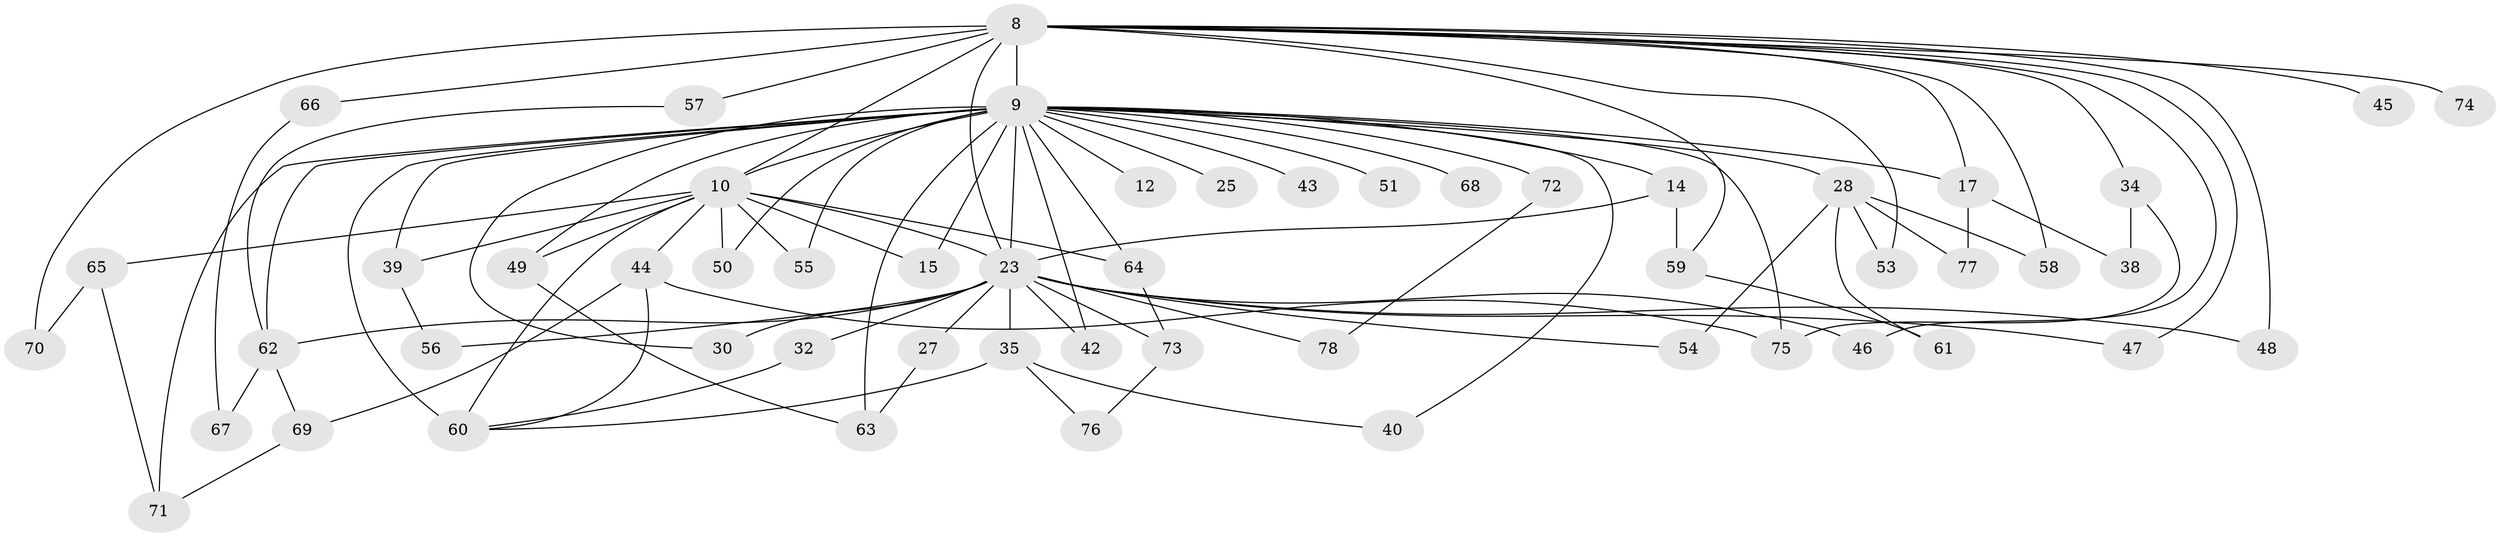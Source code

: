 // original degree distribution, {17: 0.01282051282051282, 26: 0.01282051282051282, 15: 0.02564102564102564, 12: 0.01282051282051282, 27: 0.01282051282051282, 14: 0.02564102564102564, 19: 0.01282051282051282, 18: 0.01282051282051282, 4: 0.0641025641025641, 2: 0.5128205128205128, 3: 0.24358974358974358, 7: 0.02564102564102564, 8: 0.01282051282051282, 6: 0.01282051282051282}
// Generated by graph-tools (version 1.1) at 2025/47/03/04/25 21:47:28]
// undirected, 54 vertices, 96 edges
graph export_dot {
graph [start="1"]
  node [color=gray90,style=filled];
  8 [super="+1"];
  9 [super="+5"];
  10 [super="+7"];
  12;
  14;
  15;
  17;
  23 [super="+16+11+6"];
  25;
  27;
  28 [super="+19"];
  30;
  32;
  34;
  35;
  38;
  39;
  40 [super="+33"];
  42;
  43;
  44 [super="+26"];
  45;
  46;
  47;
  48;
  49;
  50;
  51;
  53;
  54;
  55;
  56;
  57;
  58;
  59;
  60 [super="+52"];
  61;
  62 [super="+13+24"];
  63 [super="+31"];
  64;
  65;
  66;
  67;
  68;
  69 [super="+29"];
  70 [super="+22"];
  71 [super="+18"];
  72;
  73;
  74;
  75 [super="+37"];
  76;
  77;
  78;
  8 -- 9 [weight=6];
  8 -- 10 [weight=4];
  8 -- 17;
  8 -- 34;
  8 -- 45 [weight=2];
  8 -- 46;
  8 -- 47;
  8 -- 58;
  8 -- 59;
  8 -- 70 [weight=3];
  8 -- 74 [weight=2];
  8 -- 66;
  8 -- 48;
  8 -- 53;
  8 -- 57;
  8 -- 23 [weight=6];
  9 -- 10 [weight=6];
  9 -- 30;
  9 -- 43 [weight=2];
  9 -- 55;
  9 -- 75 [weight=5];
  9 -- 28 [weight=3];
  9 -- 64;
  9 -- 68 [weight=2];
  9 -- 72 [weight=2];
  9 -- 12 [weight=2];
  9 -- 14;
  9 -- 15;
  9 -- 17;
  9 -- 25 [weight=2];
  9 -- 39;
  9 -- 42;
  9 -- 49;
  9 -- 50;
  9 -- 51 [weight=2];
  9 -- 60 [weight=4];
  9 -- 23 [weight=11];
  9 -- 62 [weight=2];
  9 -- 71;
  9 -- 40;
  9 -- 63;
  10 -- 15;
  10 -- 39;
  10 -- 55;
  10 -- 64;
  10 -- 65;
  10 -- 49;
  10 -- 50;
  10 -- 60;
  10 -- 23 [weight=7];
  10 -- 44;
  14 -- 59;
  14 -- 23;
  17 -- 38;
  17 -- 77;
  23 -- 78;
  23 -- 73;
  23 -- 27;
  23 -- 30;
  23 -- 32;
  23 -- 35;
  23 -- 42;
  23 -- 46;
  23 -- 47;
  23 -- 48;
  23 -- 54;
  23 -- 56;
  23 -- 62;
  27 -- 63;
  28 -- 77;
  28 -- 53;
  28 -- 54;
  28 -- 58;
  28 -- 61;
  32 -- 60;
  34 -- 38;
  34 -- 75;
  35 -- 40;
  35 -- 76;
  35 -- 60;
  39 -- 56;
  44 -- 69;
  44 -- 75;
  44 -- 60;
  49 -- 63;
  57 -- 62;
  59 -- 61;
  62 -- 67;
  62 -- 69;
  64 -- 73;
  65 -- 71;
  65 -- 70;
  66 -- 67;
  69 -- 71;
  72 -- 78;
  73 -- 76;
}
